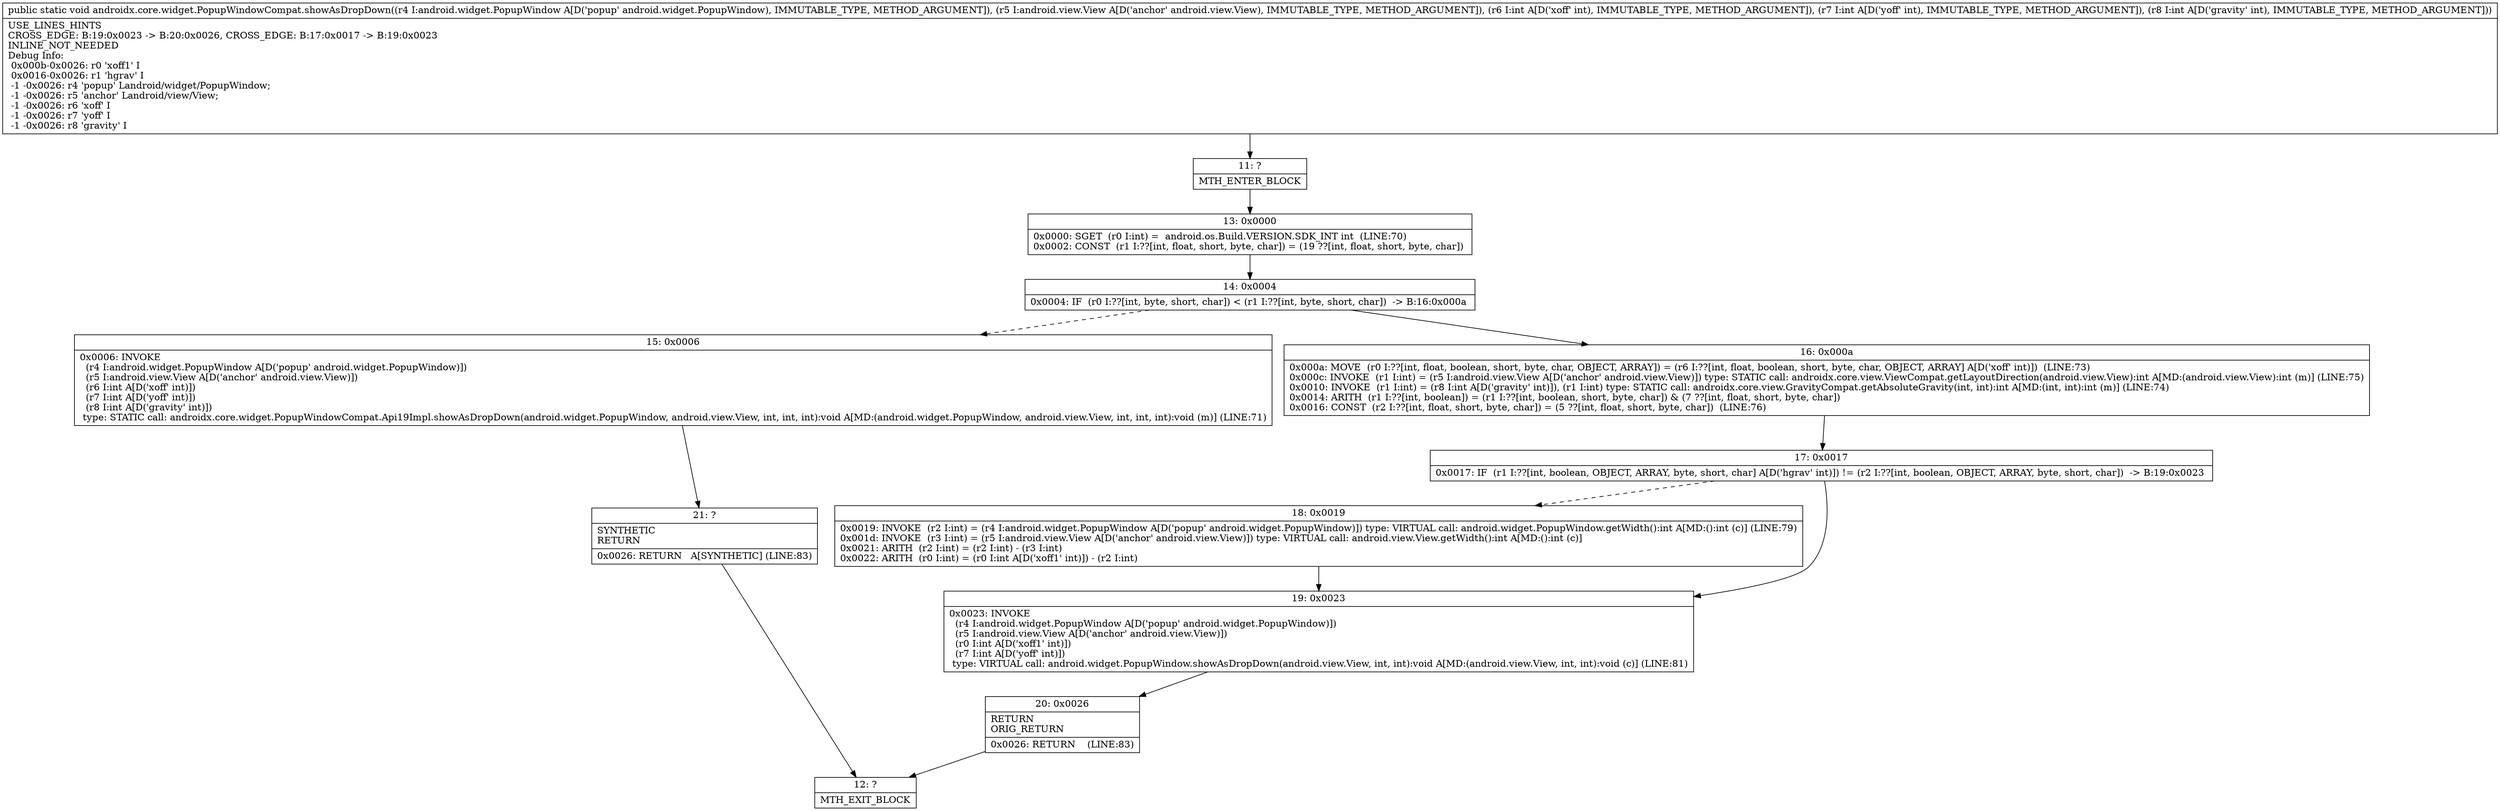 digraph "CFG forandroidx.core.widget.PopupWindowCompat.showAsDropDown(Landroid\/widget\/PopupWindow;Landroid\/view\/View;III)V" {
Node_11 [shape=record,label="{11\:\ ?|MTH_ENTER_BLOCK\l}"];
Node_13 [shape=record,label="{13\:\ 0x0000|0x0000: SGET  (r0 I:int) =  android.os.Build.VERSION.SDK_INT int  (LINE:70)\l0x0002: CONST  (r1 I:??[int, float, short, byte, char]) = (19 ??[int, float, short, byte, char]) \l}"];
Node_14 [shape=record,label="{14\:\ 0x0004|0x0004: IF  (r0 I:??[int, byte, short, char]) \< (r1 I:??[int, byte, short, char])  \-\> B:16:0x000a \l}"];
Node_15 [shape=record,label="{15\:\ 0x0006|0x0006: INVOKE  \l  (r4 I:android.widget.PopupWindow A[D('popup' android.widget.PopupWindow)])\l  (r5 I:android.view.View A[D('anchor' android.view.View)])\l  (r6 I:int A[D('xoff' int)])\l  (r7 I:int A[D('yoff' int)])\l  (r8 I:int A[D('gravity' int)])\l type: STATIC call: androidx.core.widget.PopupWindowCompat.Api19Impl.showAsDropDown(android.widget.PopupWindow, android.view.View, int, int, int):void A[MD:(android.widget.PopupWindow, android.view.View, int, int, int):void (m)] (LINE:71)\l}"];
Node_21 [shape=record,label="{21\:\ ?|SYNTHETIC\lRETURN\l|0x0026: RETURN   A[SYNTHETIC] (LINE:83)\l}"];
Node_12 [shape=record,label="{12\:\ ?|MTH_EXIT_BLOCK\l}"];
Node_16 [shape=record,label="{16\:\ 0x000a|0x000a: MOVE  (r0 I:??[int, float, boolean, short, byte, char, OBJECT, ARRAY]) = (r6 I:??[int, float, boolean, short, byte, char, OBJECT, ARRAY] A[D('xoff' int)])  (LINE:73)\l0x000c: INVOKE  (r1 I:int) = (r5 I:android.view.View A[D('anchor' android.view.View)]) type: STATIC call: androidx.core.view.ViewCompat.getLayoutDirection(android.view.View):int A[MD:(android.view.View):int (m)] (LINE:75)\l0x0010: INVOKE  (r1 I:int) = (r8 I:int A[D('gravity' int)]), (r1 I:int) type: STATIC call: androidx.core.view.GravityCompat.getAbsoluteGravity(int, int):int A[MD:(int, int):int (m)] (LINE:74)\l0x0014: ARITH  (r1 I:??[int, boolean]) = (r1 I:??[int, boolean, short, byte, char]) & (7 ??[int, float, short, byte, char]) \l0x0016: CONST  (r2 I:??[int, float, short, byte, char]) = (5 ??[int, float, short, byte, char])  (LINE:76)\l}"];
Node_17 [shape=record,label="{17\:\ 0x0017|0x0017: IF  (r1 I:??[int, boolean, OBJECT, ARRAY, byte, short, char] A[D('hgrav' int)]) != (r2 I:??[int, boolean, OBJECT, ARRAY, byte, short, char])  \-\> B:19:0x0023 \l}"];
Node_18 [shape=record,label="{18\:\ 0x0019|0x0019: INVOKE  (r2 I:int) = (r4 I:android.widget.PopupWindow A[D('popup' android.widget.PopupWindow)]) type: VIRTUAL call: android.widget.PopupWindow.getWidth():int A[MD:():int (c)] (LINE:79)\l0x001d: INVOKE  (r3 I:int) = (r5 I:android.view.View A[D('anchor' android.view.View)]) type: VIRTUAL call: android.view.View.getWidth():int A[MD:():int (c)]\l0x0021: ARITH  (r2 I:int) = (r2 I:int) \- (r3 I:int) \l0x0022: ARITH  (r0 I:int) = (r0 I:int A[D('xoff1' int)]) \- (r2 I:int) \l}"];
Node_19 [shape=record,label="{19\:\ 0x0023|0x0023: INVOKE  \l  (r4 I:android.widget.PopupWindow A[D('popup' android.widget.PopupWindow)])\l  (r5 I:android.view.View A[D('anchor' android.view.View)])\l  (r0 I:int A[D('xoff1' int)])\l  (r7 I:int A[D('yoff' int)])\l type: VIRTUAL call: android.widget.PopupWindow.showAsDropDown(android.view.View, int, int):void A[MD:(android.view.View, int, int):void (c)] (LINE:81)\l}"];
Node_20 [shape=record,label="{20\:\ 0x0026|RETURN\lORIG_RETURN\l|0x0026: RETURN    (LINE:83)\l}"];
MethodNode[shape=record,label="{public static void androidx.core.widget.PopupWindowCompat.showAsDropDown((r4 I:android.widget.PopupWindow A[D('popup' android.widget.PopupWindow), IMMUTABLE_TYPE, METHOD_ARGUMENT]), (r5 I:android.view.View A[D('anchor' android.view.View), IMMUTABLE_TYPE, METHOD_ARGUMENT]), (r6 I:int A[D('xoff' int), IMMUTABLE_TYPE, METHOD_ARGUMENT]), (r7 I:int A[D('yoff' int), IMMUTABLE_TYPE, METHOD_ARGUMENT]), (r8 I:int A[D('gravity' int), IMMUTABLE_TYPE, METHOD_ARGUMENT]))  | USE_LINES_HINTS\lCROSS_EDGE: B:19:0x0023 \-\> B:20:0x0026, CROSS_EDGE: B:17:0x0017 \-\> B:19:0x0023\lINLINE_NOT_NEEDED\lDebug Info:\l  0x000b\-0x0026: r0 'xoff1' I\l  0x0016\-0x0026: r1 'hgrav' I\l  \-1 \-0x0026: r4 'popup' Landroid\/widget\/PopupWindow;\l  \-1 \-0x0026: r5 'anchor' Landroid\/view\/View;\l  \-1 \-0x0026: r6 'xoff' I\l  \-1 \-0x0026: r7 'yoff' I\l  \-1 \-0x0026: r8 'gravity' I\l}"];
MethodNode -> Node_11;Node_11 -> Node_13;
Node_13 -> Node_14;
Node_14 -> Node_15[style=dashed];
Node_14 -> Node_16;
Node_15 -> Node_21;
Node_21 -> Node_12;
Node_16 -> Node_17;
Node_17 -> Node_18[style=dashed];
Node_17 -> Node_19;
Node_18 -> Node_19;
Node_19 -> Node_20;
Node_20 -> Node_12;
}

